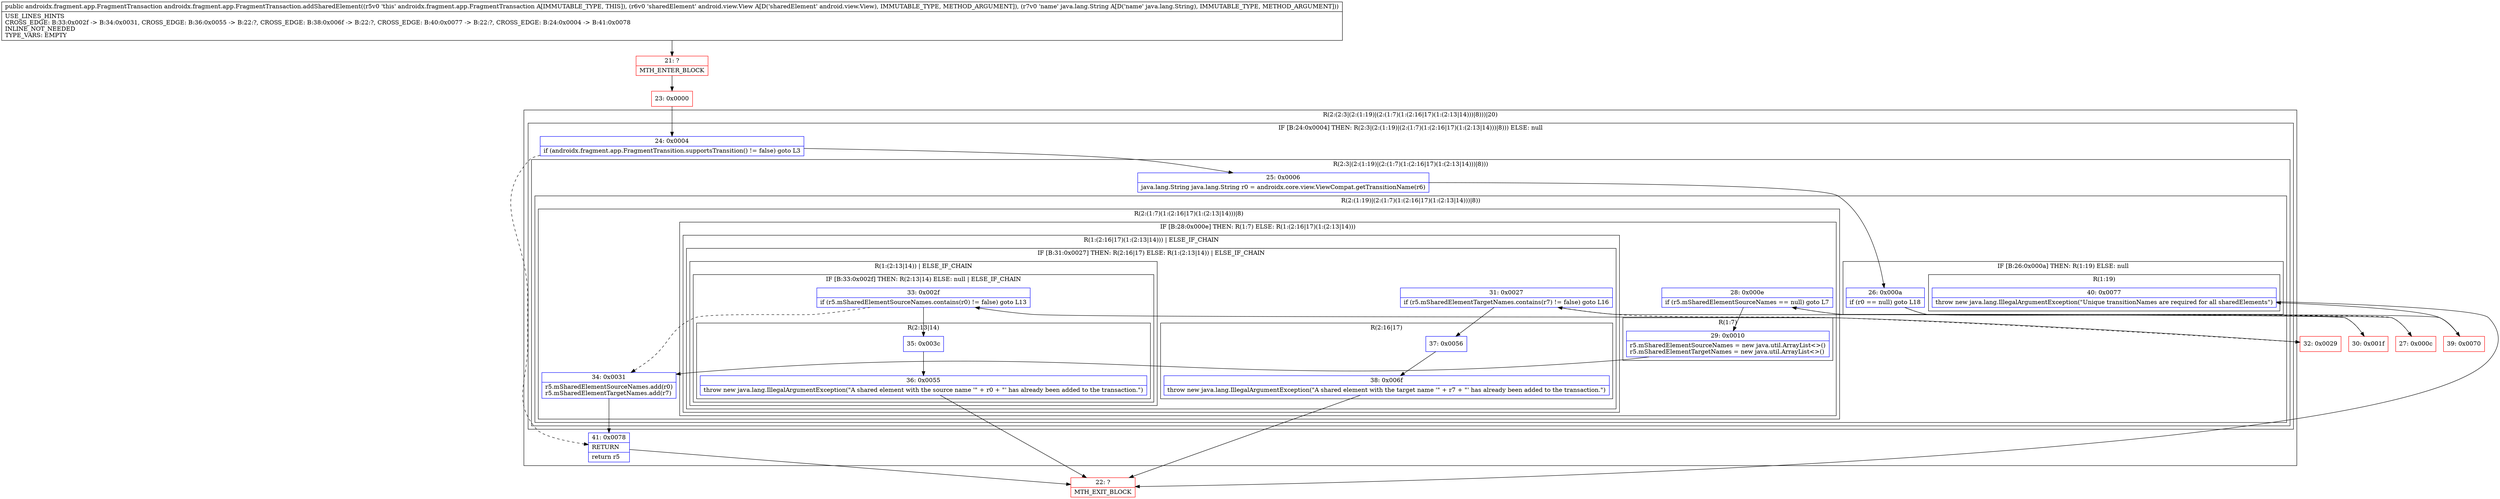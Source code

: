 digraph "CFG forandroidx.fragment.app.FragmentTransaction.addSharedElement(Landroid\/view\/View;Ljava\/lang\/String;)Landroidx\/fragment\/app\/FragmentTransaction;" {
subgraph cluster_Region_326342723 {
label = "R(2:(2:3|(2:(1:19)|(2:(1:7)(1:(2:16|17)(1:(2:13|14)))|8)))|20)";
node [shape=record,color=blue];
subgraph cluster_IfRegion_1974777061 {
label = "IF [B:24:0x0004] THEN: R(2:3|(2:(1:19)|(2:(1:7)(1:(2:16|17)(1:(2:13|14)))|8))) ELSE: null";
node [shape=record,color=blue];
Node_24 [shape=record,label="{24\:\ 0x0004|if (androidx.fragment.app.FragmentTransition.supportsTransition() != false) goto L3\l}"];
subgraph cluster_Region_1879111113 {
label = "R(2:3|(2:(1:19)|(2:(1:7)(1:(2:16|17)(1:(2:13|14)))|8)))";
node [shape=record,color=blue];
Node_25 [shape=record,label="{25\:\ 0x0006|java.lang.String java.lang.String r0 = androidx.core.view.ViewCompat.getTransitionName(r6)\l}"];
subgraph cluster_Region_2076194242 {
label = "R(2:(1:19)|(2:(1:7)(1:(2:16|17)(1:(2:13|14)))|8))";
node [shape=record,color=blue];
subgraph cluster_IfRegion_474540107 {
label = "IF [B:26:0x000a] THEN: R(1:19) ELSE: null";
node [shape=record,color=blue];
Node_26 [shape=record,label="{26\:\ 0x000a|if (r0 == null) goto L18\l}"];
subgraph cluster_Region_1016914941 {
label = "R(1:19)";
node [shape=record,color=blue];
Node_40 [shape=record,label="{40\:\ 0x0077|throw new java.lang.IllegalArgumentException(\"Unique transitionNames are required for all sharedElements\")\l}"];
}
}
subgraph cluster_Region_1347796757 {
label = "R(2:(1:7)(1:(2:16|17)(1:(2:13|14)))|8)";
node [shape=record,color=blue];
subgraph cluster_IfRegion_866309549 {
label = "IF [B:28:0x000e] THEN: R(1:7) ELSE: R(1:(2:16|17)(1:(2:13|14)))";
node [shape=record,color=blue];
Node_28 [shape=record,label="{28\:\ 0x000e|if (r5.mSharedElementSourceNames == null) goto L7\l}"];
subgraph cluster_Region_1667320992 {
label = "R(1:7)";
node [shape=record,color=blue];
Node_29 [shape=record,label="{29\:\ 0x0010|r5.mSharedElementSourceNames = new java.util.ArrayList\<\>()\lr5.mSharedElementTargetNames = new java.util.ArrayList\<\>()\l}"];
}
subgraph cluster_Region_427100971 {
label = "R(1:(2:16|17)(1:(2:13|14))) | ELSE_IF_CHAIN\l";
node [shape=record,color=blue];
subgraph cluster_IfRegion_1110278387 {
label = "IF [B:31:0x0027] THEN: R(2:16|17) ELSE: R(1:(2:13|14)) | ELSE_IF_CHAIN\l";
node [shape=record,color=blue];
Node_31 [shape=record,label="{31\:\ 0x0027|if (r5.mSharedElementTargetNames.contains(r7) != false) goto L16\l}"];
subgraph cluster_Region_1736911526 {
label = "R(2:16|17)";
node [shape=record,color=blue];
Node_37 [shape=record,label="{37\:\ 0x0056}"];
Node_38 [shape=record,label="{38\:\ 0x006f|throw new java.lang.IllegalArgumentException(\"A shared element with the target name '\" + r7 + \"' has already been added to the transaction.\")\l}"];
}
subgraph cluster_Region_250244794 {
label = "R(1:(2:13|14)) | ELSE_IF_CHAIN\l";
node [shape=record,color=blue];
subgraph cluster_IfRegion_1260381093 {
label = "IF [B:33:0x002f] THEN: R(2:13|14) ELSE: null | ELSE_IF_CHAIN\l";
node [shape=record,color=blue];
Node_33 [shape=record,label="{33\:\ 0x002f|if (r5.mSharedElementSourceNames.contains(r0) != false) goto L13\l}"];
subgraph cluster_Region_663529616 {
label = "R(2:13|14)";
node [shape=record,color=blue];
Node_35 [shape=record,label="{35\:\ 0x003c}"];
Node_36 [shape=record,label="{36\:\ 0x0055|throw new java.lang.IllegalArgumentException(\"A shared element with the source name '\" + r0 + \"' has already been added to the transaction.\")\l}"];
}
}
}
}
}
}
Node_34 [shape=record,label="{34\:\ 0x0031|r5.mSharedElementSourceNames.add(r0)\lr5.mSharedElementTargetNames.add(r7)\l}"];
}
}
}
}
Node_41 [shape=record,label="{41\:\ 0x0078|RETURN\l|return r5\l}"];
}
Node_21 [shape=record,color=red,label="{21\:\ ?|MTH_ENTER_BLOCK\l}"];
Node_23 [shape=record,color=red,label="{23\:\ 0x0000}"];
Node_27 [shape=record,color=red,label="{27\:\ 0x000c}"];
Node_30 [shape=record,color=red,label="{30\:\ 0x001f}"];
Node_32 [shape=record,color=red,label="{32\:\ 0x0029}"];
Node_22 [shape=record,color=red,label="{22\:\ ?|MTH_EXIT_BLOCK\l}"];
Node_39 [shape=record,color=red,label="{39\:\ 0x0070}"];
MethodNode[shape=record,label="{public androidx.fragment.app.FragmentTransaction androidx.fragment.app.FragmentTransaction.addSharedElement((r5v0 'this' androidx.fragment.app.FragmentTransaction A[IMMUTABLE_TYPE, THIS]), (r6v0 'sharedElement' android.view.View A[D('sharedElement' android.view.View), IMMUTABLE_TYPE, METHOD_ARGUMENT]), (r7v0 'name' java.lang.String A[D('name' java.lang.String), IMMUTABLE_TYPE, METHOD_ARGUMENT]))  | USE_LINES_HINTS\lCROSS_EDGE: B:33:0x002f \-\> B:34:0x0031, CROSS_EDGE: B:36:0x0055 \-\> B:22:?, CROSS_EDGE: B:38:0x006f \-\> B:22:?, CROSS_EDGE: B:40:0x0077 \-\> B:22:?, CROSS_EDGE: B:24:0x0004 \-\> B:41:0x0078\lINLINE_NOT_NEEDED\lTYPE_VARS: EMPTY\l}"];
MethodNode -> Node_21;Node_24 -> Node_25;
Node_24 -> Node_41[style=dashed];
Node_25 -> Node_26;
Node_26 -> Node_27[style=dashed];
Node_26 -> Node_39;
Node_40 -> Node_22;
Node_28 -> Node_29;
Node_28 -> Node_30[style=dashed];
Node_29 -> Node_34;
Node_31 -> Node_32[style=dashed];
Node_31 -> Node_37;
Node_37 -> Node_38;
Node_38 -> Node_22;
Node_33 -> Node_34[style=dashed];
Node_33 -> Node_35;
Node_35 -> Node_36;
Node_36 -> Node_22;
Node_34 -> Node_41;
Node_41 -> Node_22;
Node_21 -> Node_23;
Node_23 -> Node_24;
Node_27 -> Node_28;
Node_30 -> Node_31;
Node_32 -> Node_33;
Node_39 -> Node_40;
}


